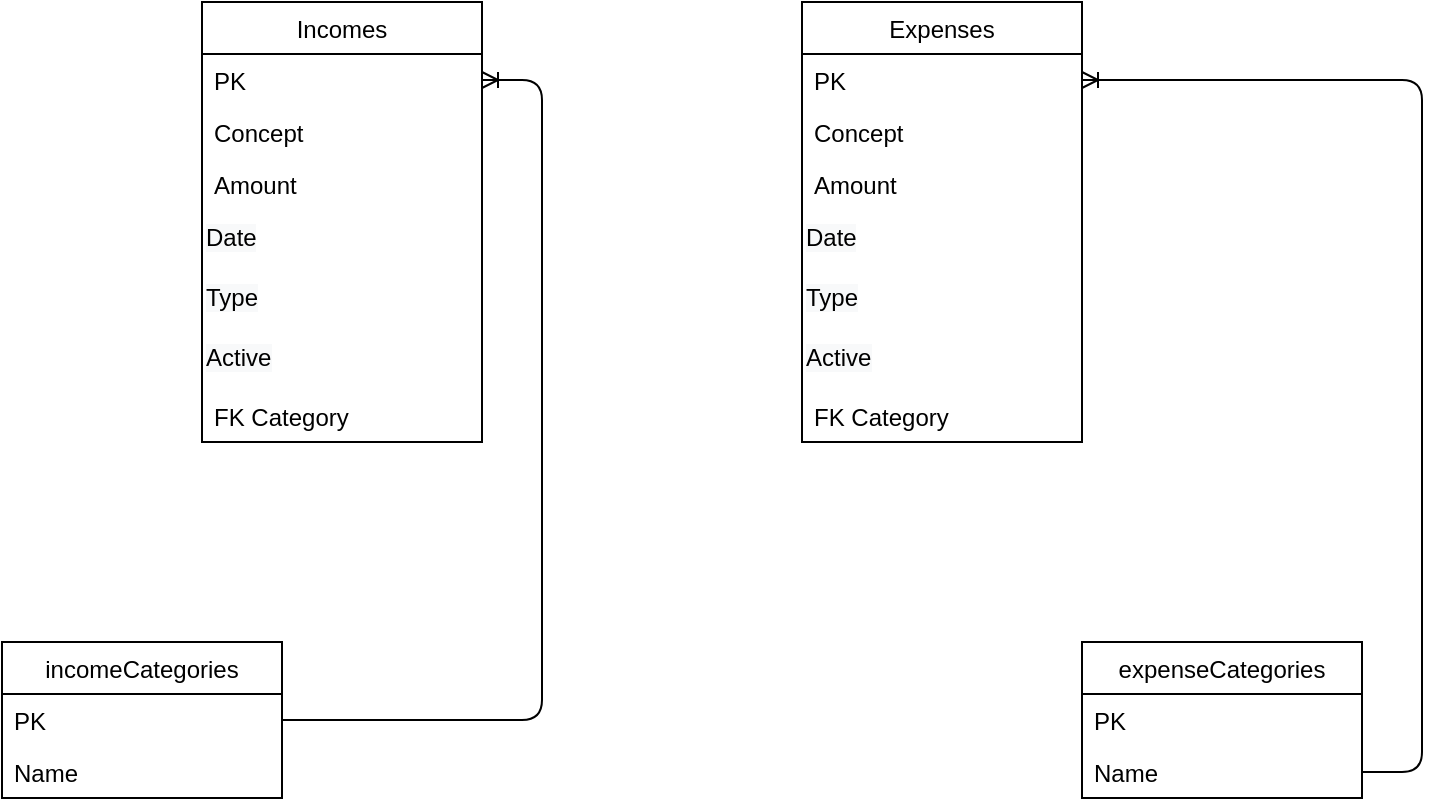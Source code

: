 <mxfile version="15.2.7" type="device"><diagram id="ln-DiwG4FhF-t4TE5HBr" name="Page-1"><mxGraphModel dx="1346" dy="623" grid="1" gridSize="10" guides="1" tooltips="1" connect="1" arrows="1" fold="1" page="1" pageScale="1" pageWidth="827" pageHeight="1169" math="0" shadow="0"><root><mxCell id="0"/><mxCell id="1" parent="0"/><mxCell id="u9EQhdapzNfWU7Dk3FNV-1" value="Incomes" style="swimlane;fontStyle=0;childLayout=stackLayout;horizontal=1;startSize=26;horizontalStack=0;resizeParent=1;resizeParentMax=0;resizeLast=0;collapsible=1;marginBottom=0;" parent="1" vertex="1"><mxGeometry x="180" y="160" width="140" height="220" as="geometry"/></mxCell><mxCell id="u9EQhdapzNfWU7Dk3FNV-2" value="PK" style="text;strokeColor=none;fillColor=none;align=left;verticalAlign=top;spacingLeft=4;spacingRight=4;overflow=hidden;rotatable=0;points=[[0,0.5],[1,0.5]];portConstraint=eastwest;" parent="u9EQhdapzNfWU7Dk3FNV-1" vertex="1"><mxGeometry y="26" width="140" height="26" as="geometry"/></mxCell><mxCell id="u9EQhdapzNfWU7Dk3FNV-5" value="Concept&#10;" style="text;strokeColor=none;fillColor=none;align=left;verticalAlign=top;spacingLeft=4;spacingRight=4;overflow=hidden;rotatable=0;points=[[0,0.5],[1,0.5]];portConstraint=eastwest;" parent="u9EQhdapzNfWU7Dk3FNV-1" vertex="1"><mxGeometry y="52" width="140" height="26" as="geometry"/></mxCell><mxCell id="u9EQhdapzNfWU7Dk3FNV-3" value="Amount" style="text;strokeColor=none;fillColor=none;align=left;verticalAlign=top;spacingLeft=4;spacingRight=4;overflow=hidden;rotatable=0;points=[[0,0.5],[1,0.5]];portConstraint=eastwest;" parent="u9EQhdapzNfWU7Dk3FNV-1" vertex="1"><mxGeometry y="78" width="140" height="26" as="geometry"/></mxCell><mxCell id="u9EQhdapzNfWU7Dk3FNV-6" value="&lt;span style=&quot;color: rgb(0 , 0 , 0) ; font-family: &amp;#34;helvetica&amp;#34; ; font-size: 12px ; font-style: normal ; font-weight: 400 ; letter-spacing: normal ; text-align: left ; text-indent: 0px ; text-transform: none ; word-spacing: 0px ; background-color: rgb(248 , 249 , 250) ; display: inline ; float: none&quot;&gt;Date&lt;/span&gt;" style="text;whiteSpace=wrap;html=1;" parent="u9EQhdapzNfWU7Dk3FNV-1" vertex="1"><mxGeometry y="104" width="140" height="30" as="geometry"/></mxCell><mxCell id="u9EQhdapzNfWU7Dk3FNV-8" value="&lt;span style=&quot;color: rgb(0 , 0 , 0) ; font-family: &amp;#34;helvetica&amp;#34; ; font-size: 12px ; font-style: normal ; font-weight: 400 ; letter-spacing: normal ; text-align: left ; text-indent: 0px ; text-transform: none ; word-spacing: 0px ; background-color: rgb(248 , 249 , 250) ; display: inline ; float: none&quot;&gt;Type&lt;/span&gt;" style="text;whiteSpace=wrap;html=1;" parent="u9EQhdapzNfWU7Dk3FNV-1" vertex="1"><mxGeometry y="134" width="140" height="30" as="geometry"/></mxCell><mxCell id="u9EQhdapzNfWU7Dk3FNV-17" value="&lt;span style=&quot;color: rgb(0 , 0 , 0) ; font-family: &amp;#34;helvetica&amp;#34; ; font-size: 12px ; font-style: normal ; font-weight: 400 ; letter-spacing: normal ; text-align: left ; text-indent: 0px ; text-transform: none ; word-spacing: 0px ; background-color: rgb(248 , 249 , 250) ; display: inline ; float: none&quot;&gt;Active&lt;/span&gt;" style="text;whiteSpace=wrap;html=1;" parent="u9EQhdapzNfWU7Dk3FNV-1" vertex="1"><mxGeometry y="164" width="140" height="30" as="geometry"/></mxCell><mxCell id="u9EQhdapzNfWU7Dk3FNV-4" value="FK Category" style="text;strokeColor=none;fillColor=none;align=left;verticalAlign=top;spacingLeft=4;spacingRight=4;overflow=hidden;rotatable=0;points=[[0,0.5],[1,0.5]];portConstraint=eastwest;" parent="u9EQhdapzNfWU7Dk3FNV-1" vertex="1"><mxGeometry y="194" width="140" height="26" as="geometry"/></mxCell><mxCell id="u9EQhdapzNfWU7Dk3FNV-18" value="Expenses" style="swimlane;fontStyle=0;childLayout=stackLayout;horizontal=1;startSize=26;horizontalStack=0;resizeParent=1;resizeParentMax=0;resizeLast=0;collapsible=1;marginBottom=0;" parent="1" vertex="1"><mxGeometry x="480" y="160" width="140" height="220" as="geometry"/></mxCell><mxCell id="u9EQhdapzNfWU7Dk3FNV-19" value="PK" style="text;strokeColor=none;fillColor=none;align=left;verticalAlign=top;spacingLeft=4;spacingRight=4;overflow=hidden;rotatable=0;points=[[0,0.5],[1,0.5]];portConstraint=eastwest;" parent="u9EQhdapzNfWU7Dk3FNV-18" vertex="1"><mxGeometry y="26" width="140" height="26" as="geometry"/></mxCell><mxCell id="u9EQhdapzNfWU7Dk3FNV-20" value="Concept&#10;" style="text;strokeColor=none;fillColor=none;align=left;verticalAlign=top;spacingLeft=4;spacingRight=4;overflow=hidden;rotatable=0;points=[[0,0.5],[1,0.5]];portConstraint=eastwest;" parent="u9EQhdapzNfWU7Dk3FNV-18" vertex="1"><mxGeometry y="52" width="140" height="26" as="geometry"/></mxCell><mxCell id="u9EQhdapzNfWU7Dk3FNV-21" value="Amount" style="text;strokeColor=none;fillColor=none;align=left;verticalAlign=top;spacingLeft=4;spacingRight=4;overflow=hidden;rotatable=0;points=[[0,0.5],[1,0.5]];portConstraint=eastwest;" parent="u9EQhdapzNfWU7Dk3FNV-18" vertex="1"><mxGeometry y="78" width="140" height="26" as="geometry"/></mxCell><mxCell id="u9EQhdapzNfWU7Dk3FNV-22" value="&lt;span style=&quot;color: rgb(0 , 0 , 0) ; font-family: &amp;#34;helvetica&amp;#34; ; font-size: 12px ; font-style: normal ; font-weight: 400 ; letter-spacing: normal ; text-align: left ; text-indent: 0px ; text-transform: none ; word-spacing: 0px ; background-color: rgb(248 , 249 , 250) ; display: inline ; float: none&quot;&gt;Date&lt;/span&gt;" style="text;whiteSpace=wrap;html=1;" parent="u9EQhdapzNfWU7Dk3FNV-18" vertex="1"><mxGeometry y="104" width="140" height="30" as="geometry"/></mxCell><mxCell id="u9EQhdapzNfWU7Dk3FNV-23" value="&lt;span style=&quot;color: rgb(0 , 0 , 0) ; font-family: &amp;#34;helvetica&amp;#34; ; font-size: 12px ; font-style: normal ; font-weight: 400 ; letter-spacing: normal ; text-align: left ; text-indent: 0px ; text-transform: none ; word-spacing: 0px ; background-color: rgb(248 , 249 , 250) ; display: inline ; float: none&quot;&gt;Type&lt;/span&gt;" style="text;whiteSpace=wrap;html=1;" parent="u9EQhdapzNfWU7Dk3FNV-18" vertex="1"><mxGeometry y="134" width="140" height="30" as="geometry"/></mxCell><mxCell id="u9EQhdapzNfWU7Dk3FNV-25" value="&lt;span style=&quot;color: rgb(0 , 0 , 0) ; font-family: &amp;#34;helvetica&amp;#34; ; font-size: 12px ; font-style: normal ; font-weight: 400 ; letter-spacing: normal ; text-align: left ; text-indent: 0px ; text-transform: none ; word-spacing: 0px ; background-color: rgb(248 , 249 , 250) ; display: inline ; float: none&quot;&gt;Active&lt;/span&gt;" style="text;whiteSpace=wrap;html=1;" parent="u9EQhdapzNfWU7Dk3FNV-18" vertex="1"><mxGeometry y="164" width="140" height="30" as="geometry"/></mxCell><mxCell id="u9EQhdapzNfWU7Dk3FNV-24" value="FK Category" style="text;strokeColor=none;fillColor=none;align=left;verticalAlign=top;spacingLeft=4;spacingRight=4;overflow=hidden;rotatable=0;points=[[0,0.5],[1,0.5]];portConstraint=eastwest;" parent="u9EQhdapzNfWU7Dk3FNV-18" vertex="1"><mxGeometry y="194" width="140" height="26" as="geometry"/></mxCell><mxCell id="5IoH2ruqBRcdKC55cuuT-1" value="incomeCategories" style="swimlane;fontStyle=0;childLayout=stackLayout;horizontal=1;startSize=26;horizontalStack=0;resizeParent=1;resizeParentMax=0;resizeLast=0;collapsible=1;marginBottom=0;" vertex="1" parent="1"><mxGeometry x="80" y="480" width="140" height="78" as="geometry"/></mxCell><mxCell id="5IoH2ruqBRcdKC55cuuT-2" value="PK" style="text;strokeColor=none;fillColor=none;align=left;verticalAlign=top;spacingLeft=4;spacingRight=4;overflow=hidden;rotatable=0;points=[[0,0.5],[1,0.5]];portConstraint=eastwest;" vertex="1" parent="5IoH2ruqBRcdKC55cuuT-1"><mxGeometry y="26" width="140" height="26" as="geometry"/></mxCell><mxCell id="5IoH2ruqBRcdKC55cuuT-4" value="Name" style="text;strokeColor=none;fillColor=none;align=left;verticalAlign=top;spacingLeft=4;spacingRight=4;overflow=hidden;rotatable=0;points=[[0,0.5],[1,0.5]];portConstraint=eastwest;" vertex="1" parent="5IoH2ruqBRcdKC55cuuT-1"><mxGeometry y="52" width="140" height="26" as="geometry"/></mxCell><mxCell id="5IoH2ruqBRcdKC55cuuT-5" value="expenseCategories" style="swimlane;fontStyle=0;childLayout=stackLayout;horizontal=1;startSize=26;horizontalStack=0;resizeParent=1;resizeParentMax=0;resizeLast=0;collapsible=1;marginBottom=0;" vertex="1" parent="1"><mxGeometry x="620" y="480" width="140" height="78" as="geometry"/></mxCell><mxCell id="5IoH2ruqBRcdKC55cuuT-11" value="PK" style="text;strokeColor=none;fillColor=none;align=left;verticalAlign=top;spacingLeft=4;spacingRight=4;overflow=hidden;rotatable=0;points=[[0,0.5],[1,0.5]];portConstraint=eastwest;" vertex="1" parent="5IoH2ruqBRcdKC55cuuT-5"><mxGeometry y="26" width="140" height="26" as="geometry"/></mxCell><mxCell id="5IoH2ruqBRcdKC55cuuT-7" value="Name" style="text;strokeColor=none;fillColor=none;align=left;verticalAlign=top;spacingLeft=4;spacingRight=4;overflow=hidden;rotatable=0;points=[[0,0.5],[1,0.5]];portConstraint=eastwest;" vertex="1" parent="5IoH2ruqBRcdKC55cuuT-5"><mxGeometry y="52" width="140" height="26" as="geometry"/></mxCell><mxCell id="5IoH2ruqBRcdKC55cuuT-9" value="" style="edgeStyle=entityRelationEdgeStyle;fontSize=12;html=1;endArrow=ERoneToMany;" edge="1" parent="1" source="5IoH2ruqBRcdKC55cuuT-2" target="u9EQhdapzNfWU7Dk3FNV-2"><mxGeometry width="100" height="100" relative="1" as="geometry"><mxPoint x="240" y="510" as="sourcePoint"/><mxPoint x="340" y="410" as="targetPoint"/></mxGeometry></mxCell><mxCell id="5IoH2ruqBRcdKC55cuuT-10" value="" style="edgeStyle=entityRelationEdgeStyle;fontSize=12;html=1;endArrow=ERoneToMany;" edge="1" parent="1" target="u9EQhdapzNfWU7Dk3FNV-19"><mxGeometry width="100" height="100" relative="1" as="geometry"><mxPoint x="760" y="545" as="sourcePoint"/><mxPoint x="460" y="320" as="targetPoint"/></mxGeometry></mxCell></root></mxGraphModel></diagram></mxfile>